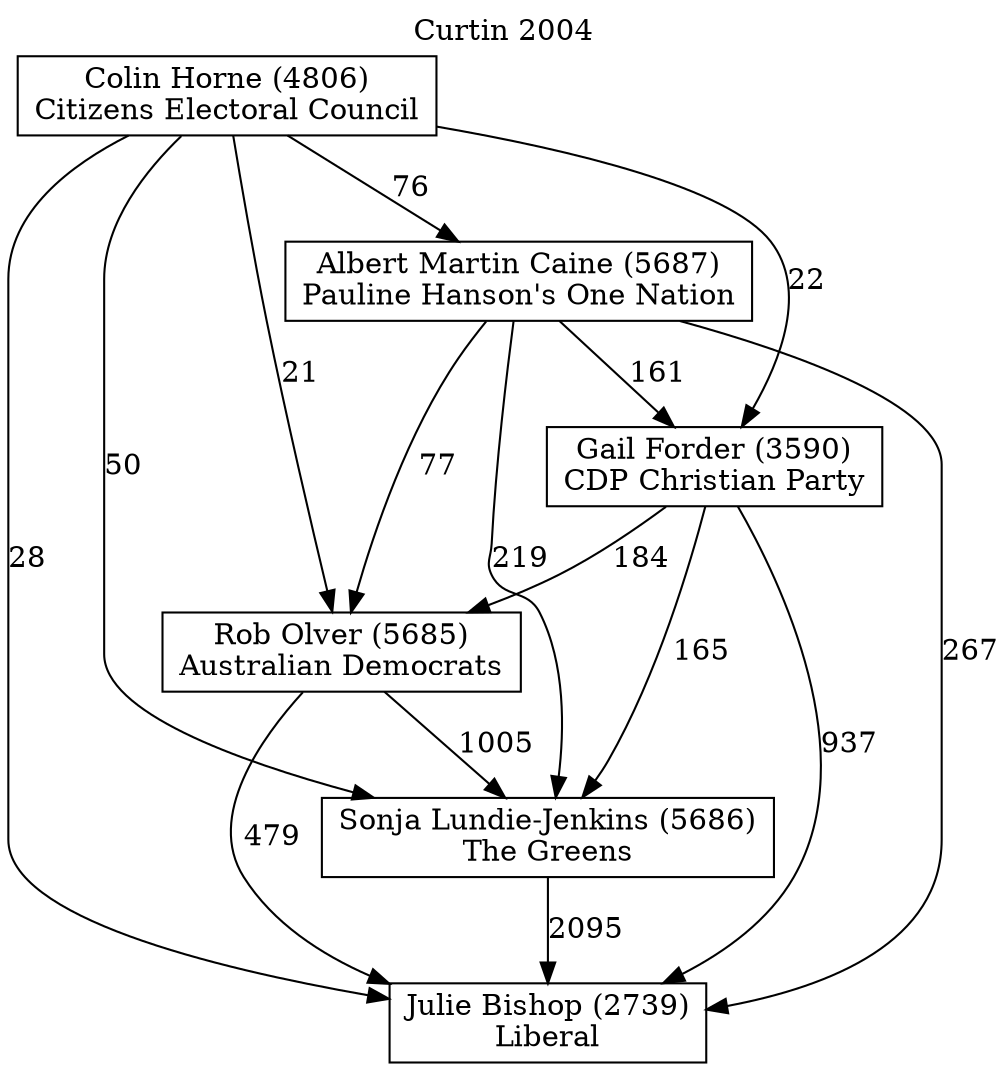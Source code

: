 // House preference flow
digraph "Julie Bishop (2739)_Curtin_2004" {
	graph [label="Curtin 2004" labelloc=t mclimit=2]
	node [shape=box]
	"Julie Bishop (2739)" [label="Julie Bishop (2739)
Liberal"]
	"Sonja Lundie-Jenkins (5686)" [label="Sonja Lundie-Jenkins (5686)
The Greens"]
	"Rob Olver (5685)" [label="Rob Olver (5685)
Australian Democrats"]
	"Gail Forder (3590)" [label="Gail Forder (3590)
CDP Christian Party"]
	"Albert Martin Caine (5687)" [label="Albert Martin Caine (5687)
Pauline Hanson's One Nation"]
	"Colin Horne (4806)" [label="Colin Horne (4806)
Citizens Electoral Council"]
	"Sonja Lundie-Jenkins (5686)" -> "Julie Bishop (2739)" [label=2095]
	"Rob Olver (5685)" -> "Sonja Lundie-Jenkins (5686)" [label=1005]
	"Gail Forder (3590)" -> "Rob Olver (5685)" [label=184]
	"Albert Martin Caine (5687)" -> "Gail Forder (3590)" [label=161]
	"Colin Horne (4806)" -> "Albert Martin Caine (5687)" [label=76]
	"Rob Olver (5685)" -> "Julie Bishop (2739)" [label=479]
	"Gail Forder (3590)" -> "Julie Bishop (2739)" [label=937]
	"Albert Martin Caine (5687)" -> "Julie Bishop (2739)" [label=267]
	"Colin Horne (4806)" -> "Julie Bishop (2739)" [label=28]
	"Colin Horne (4806)" -> "Gail Forder (3590)" [label=22]
	"Albert Martin Caine (5687)" -> "Rob Olver (5685)" [label=77]
	"Colin Horne (4806)" -> "Rob Olver (5685)" [label=21]
	"Gail Forder (3590)" -> "Sonja Lundie-Jenkins (5686)" [label=165]
	"Albert Martin Caine (5687)" -> "Sonja Lundie-Jenkins (5686)" [label=219]
	"Colin Horne (4806)" -> "Sonja Lundie-Jenkins (5686)" [label=50]
}
